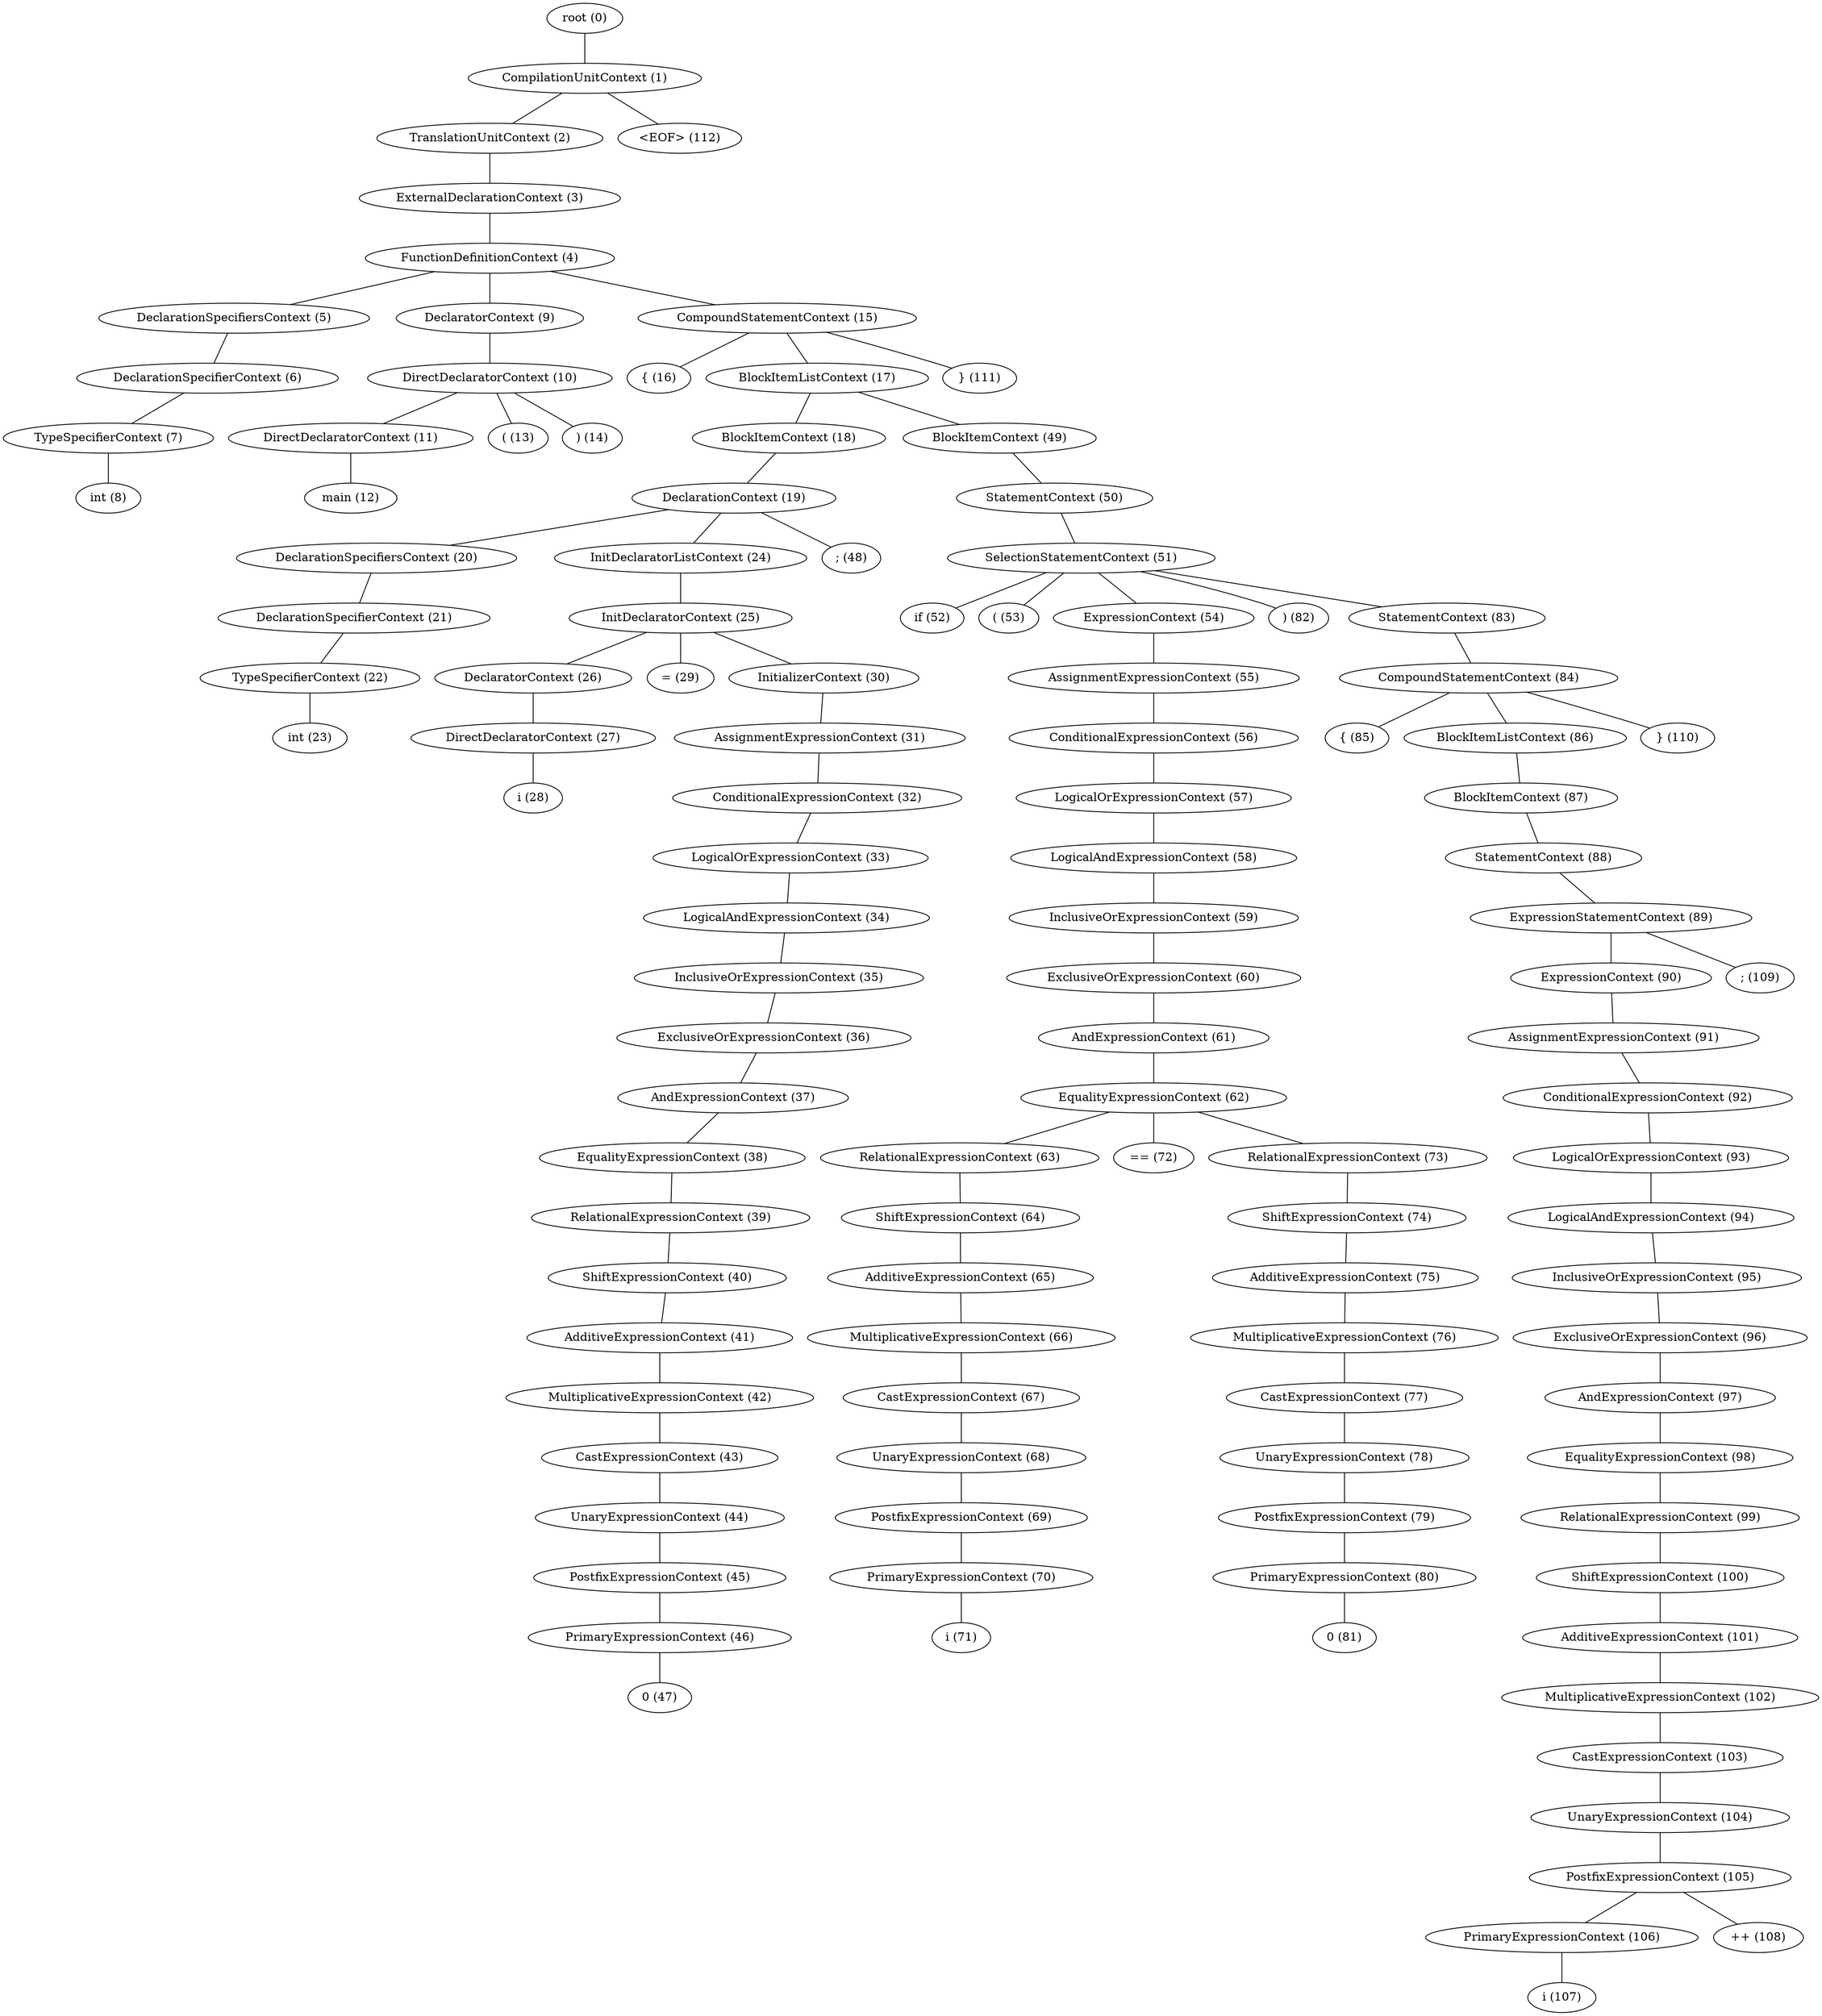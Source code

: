 graph graphname {

  0[label="root (0)"]
  0 -- 1;
  1[label="CompilationUnitContext (1)"]
  1 -- 2;
  1 -- 112;
  2[label="TranslationUnitContext (2)"]
  2 -- 3;
  3[label="ExternalDeclarationContext (3)"]
  3 -- 4;
  4[label="FunctionDefinitionContext (4)"]
  4 -- 5;
  4 -- 9;
  4 -- 15;
  5[label="DeclarationSpecifiersContext (5)"]
  5 -- 6;
  6[label="DeclarationSpecifierContext (6)"]
  6 -- 7;
  7[label="TypeSpecifierContext (7)"]
  7 -- 8;
  8[label="int (8)"]
  9[label="DeclaratorContext (9)"]
  9 -- 10;
  10[label="DirectDeclaratorContext (10)"]
  10 -- 11;
  10 -- 13;
  10 -- 14;
  11[label="DirectDeclaratorContext (11)"]
  11 -- 12;
  12[label="main (12)"]
  13[label="( (13)"]
  14[label=") (14)"]
  15[label="CompoundStatementContext (15)"]
  15 -- 16;
  15 -- 17;
  15 -- 111;
  16[label="{ (16)"]
  17[label="BlockItemListContext (17)"]
  17 -- 18;
  17 -- 49;
  18[label="BlockItemContext (18)"]
  18 -- 19;
  19[label="DeclarationContext (19)"]
  19 -- 20;
  19 -- 24;
  19 -- 48;
  20[label="DeclarationSpecifiersContext (20)"]
  20 -- 21;
  21[label="DeclarationSpecifierContext (21)"]
  21 -- 22;
  22[label="TypeSpecifierContext (22)"]
  22 -- 23;
  23[label="int (23)"]
  24[label="InitDeclaratorListContext (24)"]
  24 -- 25;
  25[label="InitDeclaratorContext (25)"]
  25 -- 26;
  25 -- 29;
  25 -- 30;
  26[label="DeclaratorContext (26)"]
  26 -- 27;
  27[label="DirectDeclaratorContext (27)"]
  27 -- 28;
  28[label="i (28)"]
  29[label="= (29)"]
  30[label="InitializerContext (30)"]
  30 -- 31;
  31[label="AssignmentExpressionContext (31)"]
  31 -- 32;
  32[label="ConditionalExpressionContext (32)"]
  32 -- 33;
  33[label="LogicalOrExpressionContext (33)"]
  33 -- 34;
  34[label="LogicalAndExpressionContext (34)"]
  34 -- 35;
  35[label="InclusiveOrExpressionContext (35)"]
  35 -- 36;
  36[label="ExclusiveOrExpressionContext (36)"]
  36 -- 37;
  37[label="AndExpressionContext (37)"]
  37 -- 38;
  38[label="EqualityExpressionContext (38)"]
  38 -- 39;
  39[label="RelationalExpressionContext (39)"]
  39 -- 40;
  40[label="ShiftExpressionContext (40)"]
  40 -- 41;
  41[label="AdditiveExpressionContext (41)"]
  41 -- 42;
  42[label="MultiplicativeExpressionContext (42)"]
  42 -- 43;
  43[label="CastExpressionContext (43)"]
  43 -- 44;
  44[label="UnaryExpressionContext (44)"]
  44 -- 45;
  45[label="PostfixExpressionContext (45)"]
  45 -- 46;
  46[label="PrimaryExpressionContext (46)"]
  46 -- 47;
  47[label="0 (47)"]
  48[label="; (48)"]
  49[label="BlockItemContext (49)"]
  49 -- 50;
  50[label="StatementContext (50)"]
  50 -- 51;
  51[label="SelectionStatementContext (51)"]
  51 -- 52;
  51 -- 53;
  51 -- 54;
  51 -- 82;
  51 -- 83;
  52[label="if (52)"]
  53[label="( (53)"]
  54[label="ExpressionContext (54)"]
  54 -- 55;
  55[label="AssignmentExpressionContext (55)"]
  55 -- 56;
  56[label="ConditionalExpressionContext (56)"]
  56 -- 57;
  57[label="LogicalOrExpressionContext (57)"]
  57 -- 58;
  58[label="LogicalAndExpressionContext (58)"]
  58 -- 59;
  59[label="InclusiveOrExpressionContext (59)"]
  59 -- 60;
  60[label="ExclusiveOrExpressionContext (60)"]
  60 -- 61;
  61[label="AndExpressionContext (61)"]
  61 -- 62;
  62[label="EqualityExpressionContext (62)"]
  62 -- 63;
  62 -- 72;
  62 -- 73;
  63[label="RelationalExpressionContext (63)"]
  63 -- 64;
  64[label="ShiftExpressionContext (64)"]
  64 -- 65;
  65[label="AdditiveExpressionContext (65)"]
  65 -- 66;
  66[label="MultiplicativeExpressionContext (66)"]
  66 -- 67;
  67[label="CastExpressionContext (67)"]
  67 -- 68;
  68[label="UnaryExpressionContext (68)"]
  68 -- 69;
  69[label="PostfixExpressionContext (69)"]
  69 -- 70;
  70[label="PrimaryExpressionContext (70)"]
  70 -- 71;
  71[label="i (71)"]
  72[label="== (72)"]
  73[label="RelationalExpressionContext (73)"]
  73 -- 74;
  74[label="ShiftExpressionContext (74)"]
  74 -- 75;
  75[label="AdditiveExpressionContext (75)"]
  75 -- 76;
  76[label="MultiplicativeExpressionContext (76)"]
  76 -- 77;
  77[label="CastExpressionContext (77)"]
  77 -- 78;
  78[label="UnaryExpressionContext (78)"]
  78 -- 79;
  79[label="PostfixExpressionContext (79)"]
  79 -- 80;
  80[label="PrimaryExpressionContext (80)"]
  80 -- 81;
  81[label="0 (81)"]
  82[label=") (82)"]
  83[label="StatementContext (83)"]
  83 -- 84;
  84[label="CompoundStatementContext (84)"]
  84 -- 85;
  84 -- 86;
  84 -- 110;
  85[label="{ (85)"]
  86[label="BlockItemListContext (86)"]
  86 -- 87;
  87[label="BlockItemContext (87)"]
  87 -- 88;
  88[label="StatementContext (88)"]
  88 -- 89;
  89[label="ExpressionStatementContext (89)"]
  89 -- 90;
  89 -- 109;
  90[label="ExpressionContext (90)"]
  90 -- 91;
  91[label="AssignmentExpressionContext (91)"]
  91 -- 92;
  92[label="ConditionalExpressionContext (92)"]
  92 -- 93;
  93[label="LogicalOrExpressionContext (93)"]
  93 -- 94;
  94[label="LogicalAndExpressionContext (94)"]
  94 -- 95;
  95[label="InclusiveOrExpressionContext (95)"]
  95 -- 96;
  96[label="ExclusiveOrExpressionContext (96)"]
  96 -- 97;
  97[label="AndExpressionContext (97)"]
  97 -- 98;
  98[label="EqualityExpressionContext (98)"]
  98 -- 99;
  99[label="RelationalExpressionContext (99)"]
  99 -- 100;
  100[label="ShiftExpressionContext (100)"]
  100 -- 101;
  101[label="AdditiveExpressionContext (101)"]
  101 -- 102;
  102[label="MultiplicativeExpressionContext (102)"]
  102 -- 103;
  103[label="CastExpressionContext (103)"]
  103 -- 104;
  104[label="UnaryExpressionContext (104)"]
  104 -- 105;
  105[label="PostfixExpressionContext (105)"]
  105 -- 106;
  105 -- 108;
  106[label="PrimaryExpressionContext (106)"]
  106 -- 107;
  107[label="i (107)"]
  108[label="++ (108)"]
  109[label="; (109)"]
  110[label="} (110)"]
  111[label="} (111)"]
  112[label="<EOF> (112)"]
}
